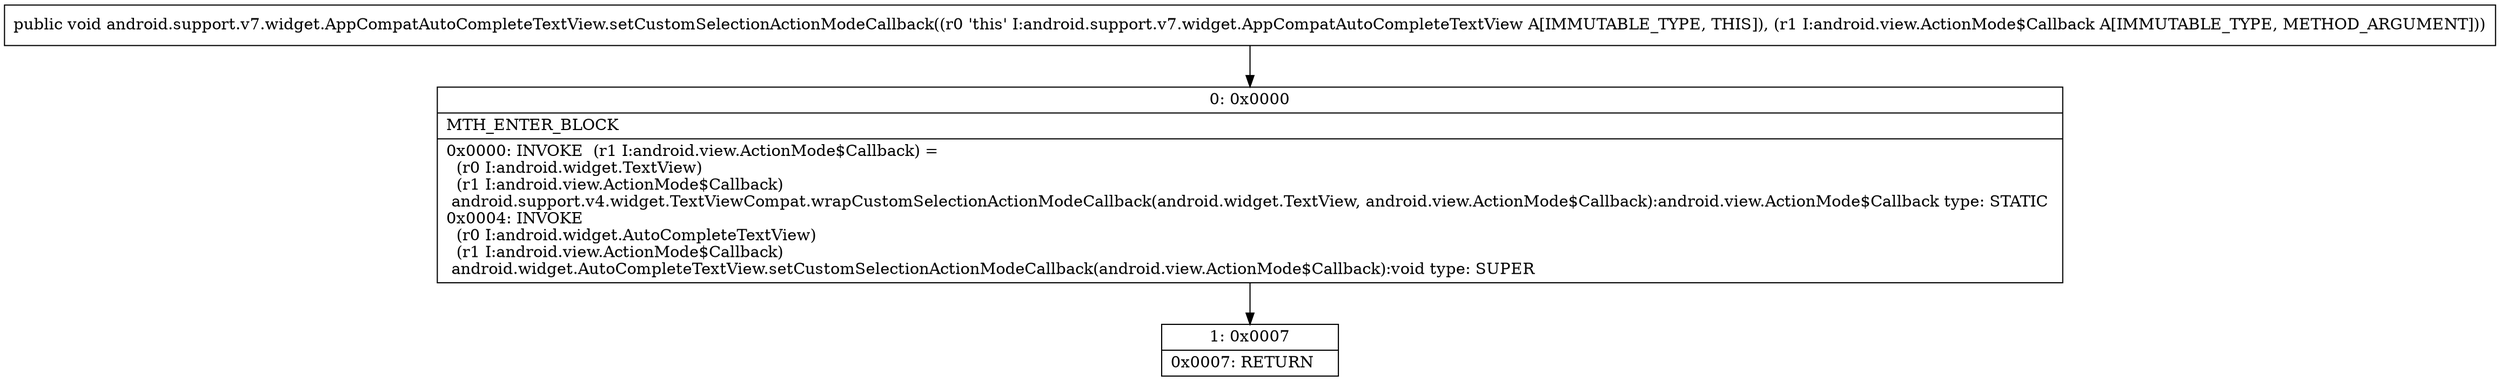 digraph "CFG forandroid.support.v7.widget.AppCompatAutoCompleteTextView.setCustomSelectionActionModeCallback(Landroid\/view\/ActionMode$Callback;)V" {
Node_0 [shape=record,label="{0\:\ 0x0000|MTH_ENTER_BLOCK\l|0x0000: INVOKE  (r1 I:android.view.ActionMode$Callback) = \l  (r0 I:android.widget.TextView)\l  (r1 I:android.view.ActionMode$Callback)\l android.support.v4.widget.TextViewCompat.wrapCustomSelectionActionModeCallback(android.widget.TextView, android.view.ActionMode$Callback):android.view.ActionMode$Callback type: STATIC \l0x0004: INVOKE  \l  (r0 I:android.widget.AutoCompleteTextView)\l  (r1 I:android.view.ActionMode$Callback)\l android.widget.AutoCompleteTextView.setCustomSelectionActionModeCallback(android.view.ActionMode$Callback):void type: SUPER \l}"];
Node_1 [shape=record,label="{1\:\ 0x0007|0x0007: RETURN   \l}"];
MethodNode[shape=record,label="{public void android.support.v7.widget.AppCompatAutoCompleteTextView.setCustomSelectionActionModeCallback((r0 'this' I:android.support.v7.widget.AppCompatAutoCompleteTextView A[IMMUTABLE_TYPE, THIS]), (r1 I:android.view.ActionMode$Callback A[IMMUTABLE_TYPE, METHOD_ARGUMENT])) }"];
MethodNode -> Node_0;
Node_0 -> Node_1;
}

